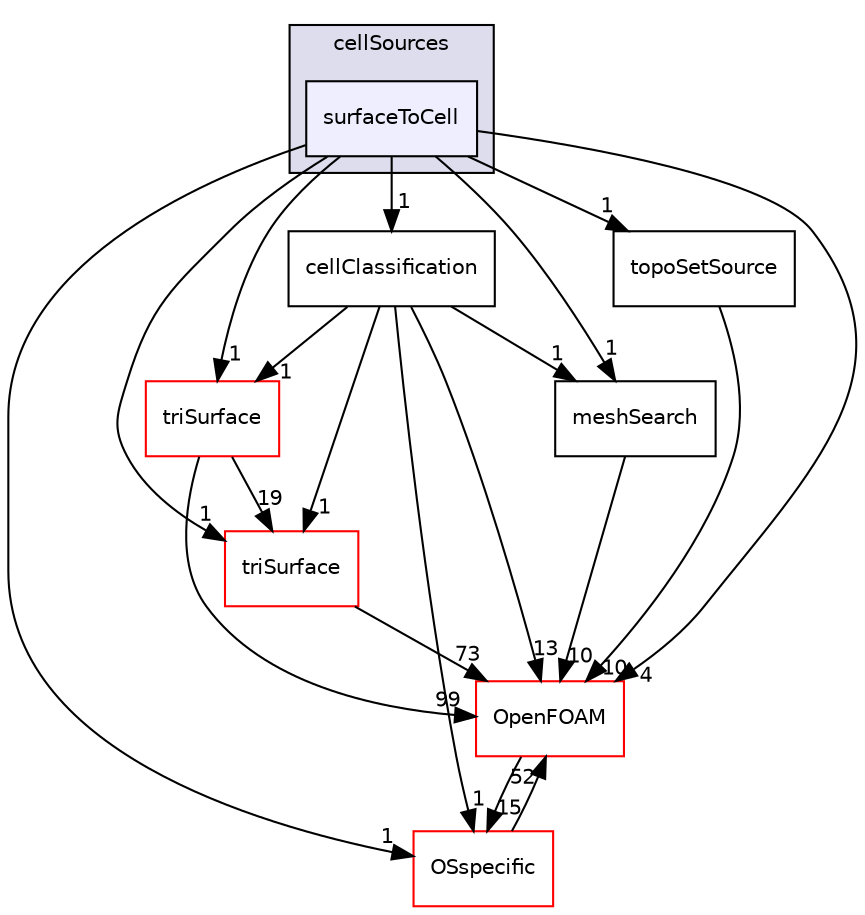 digraph "src/meshTools/sets/cellSources/surfaceToCell" {
  bgcolor=transparent;
  compound=true
  node [ fontsize="10", fontname="Helvetica"];
  edge [ labelfontsize="10", labelfontname="Helvetica"];
  subgraph clusterdir_fc621d78dcee889743a7b51abdefc9d7 {
    graph [ bgcolor="#ddddee", pencolor="black", label="cellSources" fontname="Helvetica", fontsize="10", URL="dir_fc621d78dcee889743a7b51abdefc9d7.html"]
  dir_197cff54c851fa1daea0d6bbcc1cd164 [shape=box, label="surfaceToCell", style="filled", fillcolor="#eeeeff", pencolor="black", URL="dir_197cff54c851fa1daea0d6bbcc1cd164.html"];
  }
  dir_b63c002b7559990bd414058641eb48ad [shape=box label="triSurface" color="red" URL="dir_b63c002b7559990bd414058641eb48ad.html"];
  dir_ffdc7a49b4414cf981ba8f0aa91f3c24 [shape=box label="topoSetSource" URL="dir_ffdc7a49b4414cf981ba8f0aa91f3c24.html"];
  dir_7314f67fd2a911ec2225fce1156c35c5 [shape=box label="meshSearch" URL="dir_7314f67fd2a911ec2225fce1156c35c5.html"];
  dir_2c4b96702ead4056d900947b6784ec65 [shape=box label="triSurface" color="red" URL="dir_2c4b96702ead4056d900947b6784ec65.html"];
  dir_c5473ff19b20e6ec4dfe5c310b3778a8 [shape=box label="OpenFOAM" color="red" URL="dir_c5473ff19b20e6ec4dfe5c310b3778a8.html"];
  dir_4bc05fb9b88a5582dccdfc3fdfdff5b9 [shape=box label="cellClassification" URL="dir_4bc05fb9b88a5582dccdfc3fdfdff5b9.html"];
  dir_1e7df7a7407fc4618be5c18f76eb7b99 [shape=box label="OSspecific" color="red" URL="dir_1e7df7a7407fc4618be5c18f76eb7b99.html"];
  dir_b63c002b7559990bd414058641eb48ad->dir_c5473ff19b20e6ec4dfe5c310b3778a8 [headlabel="73", labeldistance=1.5 headhref="dir_002965_001888.html"];
  dir_ffdc7a49b4414cf981ba8f0aa91f3c24->dir_c5473ff19b20e6ec4dfe5c310b3778a8 [headlabel="10", labeldistance=1.5 headhref="dir_001857_001888.html"];
  dir_197cff54c851fa1daea0d6bbcc1cd164->dir_b63c002b7559990bd414058641eb48ad [headlabel="1", labeldistance=1.5 headhref="dir_001822_002965.html"];
  dir_197cff54c851fa1daea0d6bbcc1cd164->dir_ffdc7a49b4414cf981ba8f0aa91f3c24 [headlabel="1", labeldistance=1.5 headhref="dir_001822_001857.html"];
  dir_197cff54c851fa1daea0d6bbcc1cd164->dir_7314f67fd2a911ec2225fce1156c35c5 [headlabel="1", labeldistance=1.5 headhref="dir_001822_001787.html"];
  dir_197cff54c851fa1daea0d6bbcc1cd164->dir_2c4b96702ead4056d900947b6784ec65 [headlabel="1", labeldistance=1.5 headhref="dir_001822_001860.html"];
  dir_197cff54c851fa1daea0d6bbcc1cd164->dir_c5473ff19b20e6ec4dfe5c310b3778a8 [headlabel="4", labeldistance=1.5 headhref="dir_001822_001888.html"];
  dir_197cff54c851fa1daea0d6bbcc1cd164->dir_4bc05fb9b88a5582dccdfc3fdfdff5b9 [headlabel="1", labeldistance=1.5 headhref="dir_001822_001774.html"];
  dir_197cff54c851fa1daea0d6bbcc1cd164->dir_1e7df7a7407fc4618be5c18f76eb7b99 [headlabel="1", labeldistance=1.5 headhref="dir_001822_002413.html"];
  dir_7314f67fd2a911ec2225fce1156c35c5->dir_c5473ff19b20e6ec4dfe5c310b3778a8 [headlabel="10", labeldistance=1.5 headhref="dir_001787_001888.html"];
  dir_2c4b96702ead4056d900947b6784ec65->dir_b63c002b7559990bd414058641eb48ad [headlabel="19", labeldistance=1.5 headhref="dir_001860_002965.html"];
  dir_2c4b96702ead4056d900947b6784ec65->dir_c5473ff19b20e6ec4dfe5c310b3778a8 [headlabel="99", labeldistance=1.5 headhref="dir_001860_001888.html"];
  dir_c5473ff19b20e6ec4dfe5c310b3778a8->dir_1e7df7a7407fc4618be5c18f76eb7b99 [headlabel="15", labeldistance=1.5 headhref="dir_001888_002413.html"];
  dir_4bc05fb9b88a5582dccdfc3fdfdff5b9->dir_b63c002b7559990bd414058641eb48ad [headlabel="1", labeldistance=1.5 headhref="dir_001774_002965.html"];
  dir_4bc05fb9b88a5582dccdfc3fdfdff5b9->dir_7314f67fd2a911ec2225fce1156c35c5 [headlabel="1", labeldistance=1.5 headhref="dir_001774_001787.html"];
  dir_4bc05fb9b88a5582dccdfc3fdfdff5b9->dir_2c4b96702ead4056d900947b6784ec65 [headlabel="1", labeldistance=1.5 headhref="dir_001774_001860.html"];
  dir_4bc05fb9b88a5582dccdfc3fdfdff5b9->dir_c5473ff19b20e6ec4dfe5c310b3778a8 [headlabel="13", labeldistance=1.5 headhref="dir_001774_001888.html"];
  dir_4bc05fb9b88a5582dccdfc3fdfdff5b9->dir_1e7df7a7407fc4618be5c18f76eb7b99 [headlabel="1", labeldistance=1.5 headhref="dir_001774_002413.html"];
  dir_1e7df7a7407fc4618be5c18f76eb7b99->dir_c5473ff19b20e6ec4dfe5c310b3778a8 [headlabel="52", labeldistance=1.5 headhref="dir_002413_001888.html"];
}
